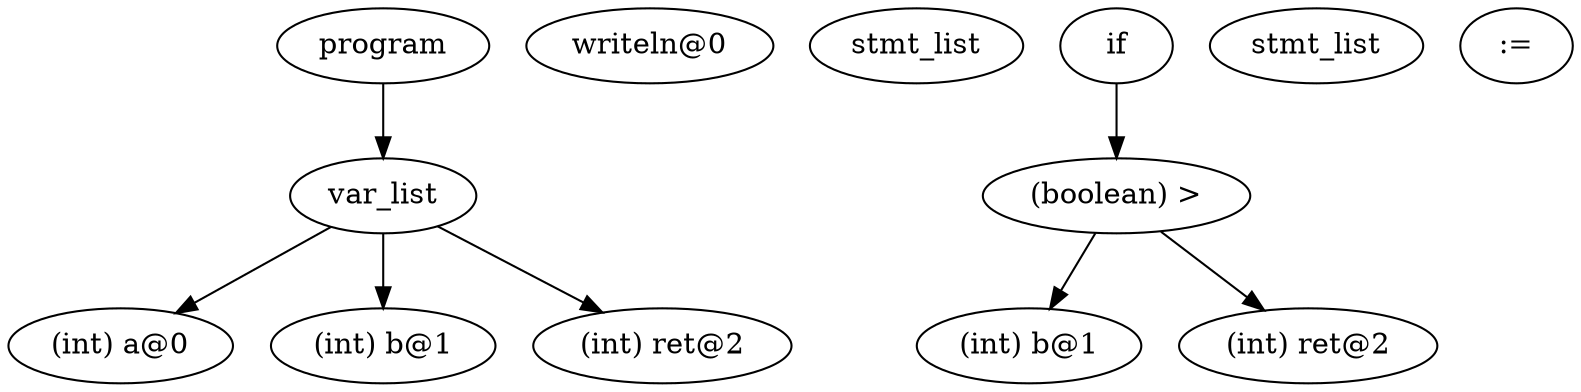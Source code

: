 digraph {
graph [ordering="out"];
node0[label="program"];
node1[label="var_list"];
node2[label="(int) a@0"];
node1 -> node2;
node3[label="(int) b@1"];
node1 -> node3;
node4[label="(int) ret@2"];
node1 -> node4;
node0 -> node1;
node5[label="writeln@0"];
node6[label="stmt_list"];
node7[label="if"];
node8[label="(boolean) >"];
node9[label="(int) b@1"];
node8 -> node9;
node10[label="(int) ret@2"];
node8 -> node10;
node7 -> node8;
node11[label="stmt_list"];
node12[label=":="];
}